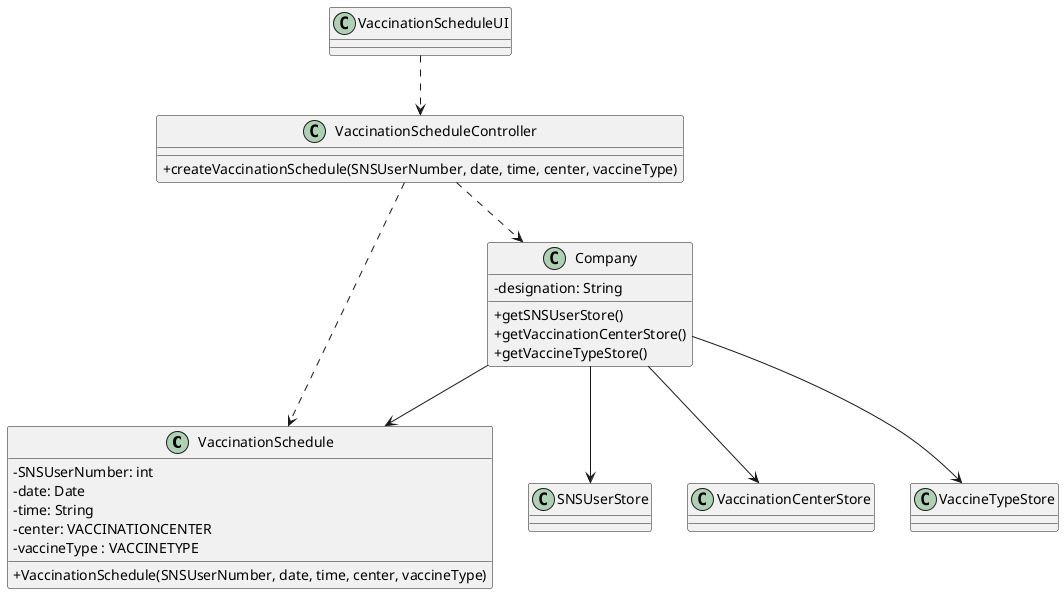 @startuml US02_CD
skinparam classAttributeIconSize 0

class VaccinationSchedule {
  - SNSUserNumber: int
  - date: Date
  - time: String
  - center: VACCINATIONCENTER
  - vaccineType : VACCINETYPE
  +VaccinationSchedule(SNSUserNumber, date, time, center, vaccineType)
}


class Company {
  -designation: String
  +getSNSUserStore()
  +getVaccinationCenterStore()
  +getVaccineTypeStore()
}

class VaccinationScheduleController {
  +createVaccinationSchedule(SNSUserNumber, date, time, center, vaccineType)
}

class VaccinationScheduleUI {}

class SNSUserStore {}

class VaccinationCenterStore {}

class VaccineTypeStore {}

VaccinationScheduleUI ..> VaccinationScheduleController
VaccinationScheduleController ..> VaccinationSchedule
VaccinationScheduleController ..> Company
Company --> VaccinationSchedule
Company --> SNSUserStore
Company --> VaccinationCenterStore
Company --> VaccineTypeStore


@enduml